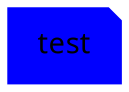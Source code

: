 digraph G {
  "test" [shape = "note",style = "filled",color = "blue",fontname = "Verdana",URL = "http://turbolent.com:8080/pages/test"];
}
